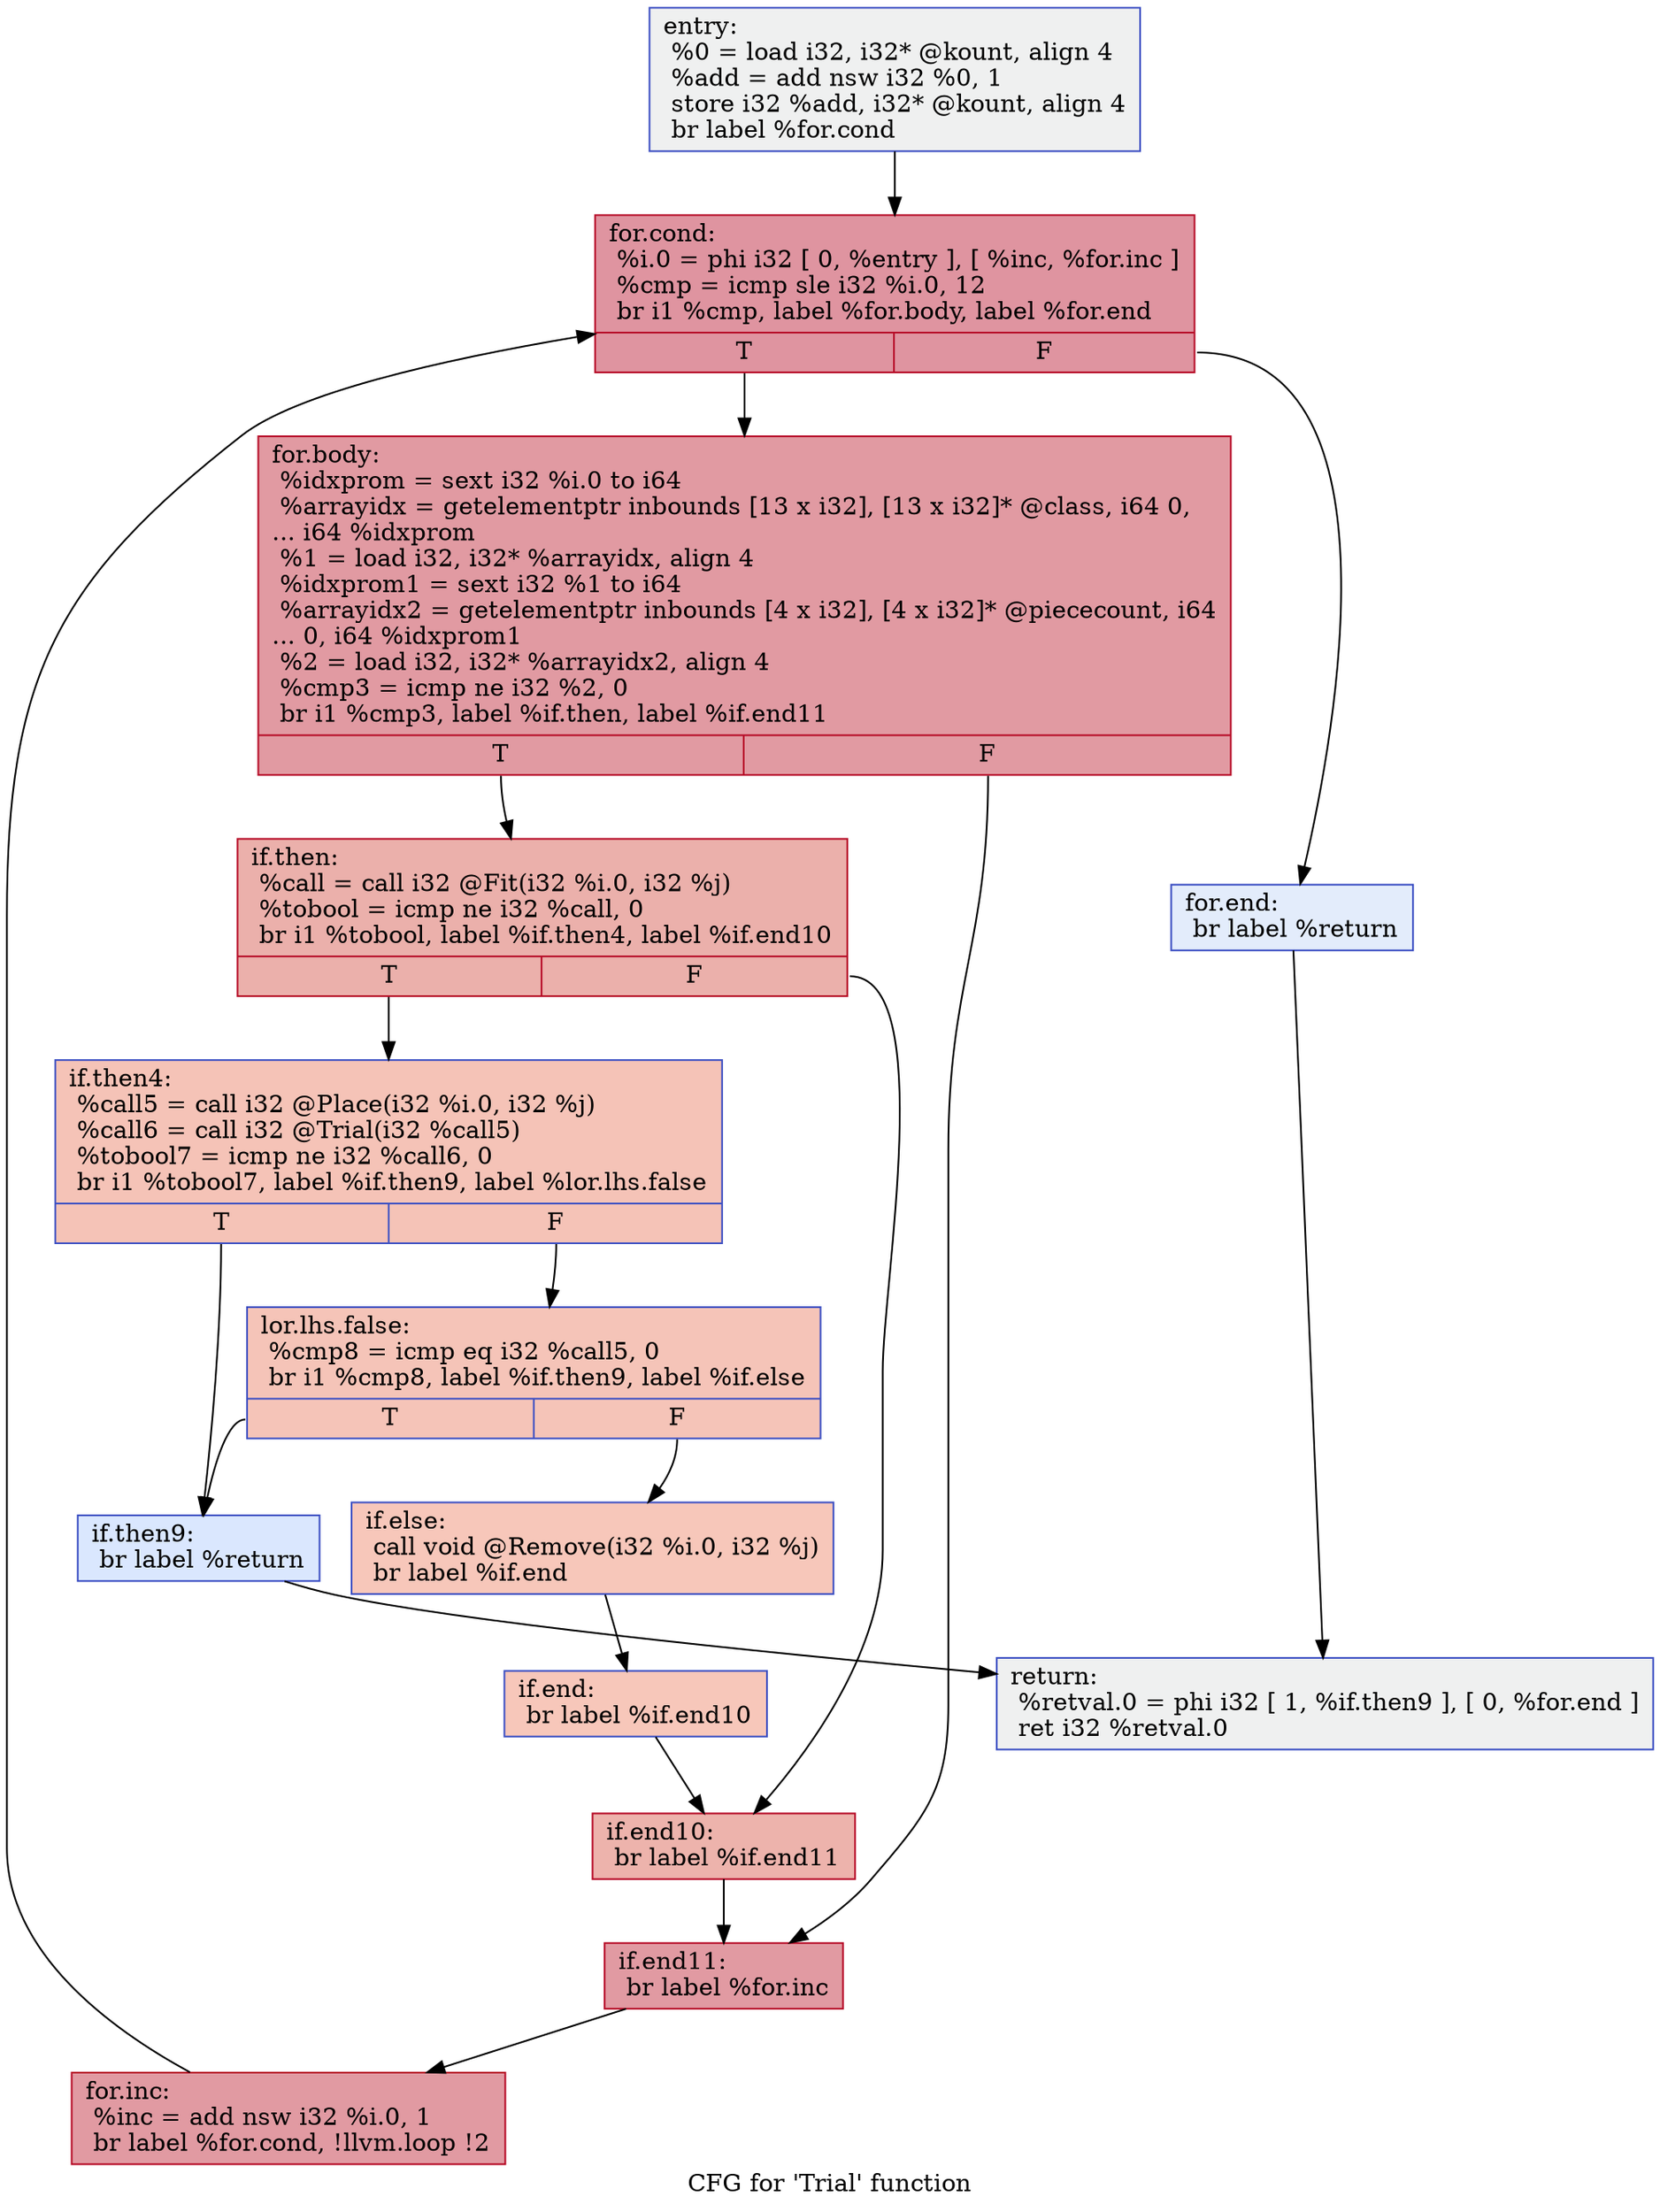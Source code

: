 digraph "CFG for 'Trial' function" {
	label="CFG for 'Trial' function";

	Node0x5654d0fc6b60 [shape=record,color="#3d50c3ff", style=filled, fillcolor="#dbdcde70",label="{entry:\l  %0 = load i32, i32* @kount, align 4\l  %add = add nsw i32 %0, 1\l  store i32 %add, i32* @kount, align 4\l  br label %for.cond\l}"];
	Node0x5654d0fc6b60 -> Node0x5654d0fc7640;
	Node0x5654d0fc7640 [shape=record,color="#b70d28ff", style=filled, fillcolor="#b70d2870",label="{for.cond:                                         \l  %i.0 = phi i32 [ 0, %entry ], [ %inc, %for.inc ]\l  %cmp = icmp sle i32 %i.0, 12\l  br i1 %cmp, label %for.body, label %for.end\l|{<s0>T|<s1>F}}"];
	Node0x5654d0fc7640:s0 -> Node0x5654d0fc7690;
	Node0x5654d0fc7640:s1 -> Node0x5654d0fc79b0;
	Node0x5654d0fc7690 [shape=record,color="#b70d28ff", style=filled, fillcolor="#bb1b2c70",label="{for.body:                                         \l  %idxprom = sext i32 %i.0 to i64\l  %arrayidx = getelementptr inbounds [13 x i32], [13 x i32]* @class, i64 0,\l... i64 %idxprom\l  %1 = load i32, i32* %arrayidx, align 4\l  %idxprom1 = sext i32 %1 to i64\l  %arrayidx2 = getelementptr inbounds [4 x i32], [4 x i32]* @piececount, i64\l... 0, i64 %idxprom1\l  %2 = load i32, i32* %arrayidx2, align 4\l  %cmp3 = icmp ne i32 %2, 0\l  br i1 %cmp3, label %if.then, label %if.end11\l|{<s0>T|<s1>F}}"];
	Node0x5654d0fc7690:s0 -> Node0x5654d0fc76e0;
	Node0x5654d0fc7690:s1 -> Node0x5654d0fc7910;
	Node0x5654d0fc76e0 [shape=record,color="#b70d28ff", style=filled, fillcolor="#d24b4070",label="{if.then:                                          \l  %call = call i32 @Fit(i32 %i.0, i32 %j)\l  %tobool = icmp ne i32 %call, 0\l  br i1 %tobool, label %if.then4, label %if.end10\l|{<s0>T|<s1>F}}"];
	Node0x5654d0fc76e0:s0 -> Node0x5654d0fc7730;
	Node0x5654d0fc76e0:s1 -> Node0x5654d0fc78c0;
	Node0x5654d0fc7730 [shape=record,color="#3d50c3ff", style=filled, fillcolor="#e8765c70",label="{if.then4:                                         \l  %call5 = call i32 @Place(i32 %i.0, i32 %j)\l  %call6 = call i32 @Trial(i32 %call5)\l  %tobool7 = icmp ne i32 %call6, 0\l  br i1 %tobool7, label %if.then9, label %lor.lhs.false\l|{<s0>T|<s1>F}}"];
	Node0x5654d0fc7730:s0 -> Node0x5654d0fc77d0;
	Node0x5654d0fc7730:s1 -> Node0x5654d0fc7780;
	Node0x5654d0fc7780 [shape=record,color="#3d50c3ff", style=filled, fillcolor="#e97a5f70",label="{lor.lhs.false:                                    \l  %cmp8 = icmp eq i32 %call5, 0\l  br i1 %cmp8, label %if.then9, label %if.else\l|{<s0>T|<s1>F}}"];
	Node0x5654d0fc7780:s0 -> Node0x5654d0fc77d0;
	Node0x5654d0fc7780:s1 -> Node0x5654d0fc7820;
	Node0x5654d0fc77d0 [shape=record,color="#3d50c3ff", style=filled, fillcolor="#abc8fd70",label="{if.then9:                                         \l  br label %return\l}"];
	Node0x5654d0fc77d0 -> Node0x5654d0fc7a00;
	Node0x5654d0fc7820 [shape=record,color="#3d50c3ff", style=filled, fillcolor="#ec7f6370",label="{if.else:                                          \l  call void @Remove(i32 %i.0, i32 %j)\l  br label %if.end\l}"];
	Node0x5654d0fc7820 -> Node0x5654d0fc7870;
	Node0x5654d0fc7870 [shape=record,color="#3d50c3ff", style=filled, fillcolor="#ec7f6370",label="{if.end:                                           \l  br label %if.end10\l}"];
	Node0x5654d0fc7870 -> Node0x5654d0fc78c0;
	Node0x5654d0fc78c0 [shape=record,color="#b70d28ff", style=filled, fillcolor="#d6524470",label="{if.end10:                                         \l  br label %if.end11\l}"];
	Node0x5654d0fc78c0 -> Node0x5654d0fc7910;
	Node0x5654d0fc7910 [shape=record,color="#b70d28ff", style=filled, fillcolor="#bb1b2c70",label="{if.end11:                                         \l  br label %for.inc\l}"];
	Node0x5654d0fc7910 -> Node0x5654d0fc7960;
	Node0x5654d0fc7960 [shape=record,color="#b70d28ff", style=filled, fillcolor="#bb1b2c70",label="{for.inc:                                          \l  %inc = add nsw i32 %i.0, 1\l  br label %for.cond, !llvm.loop !2\l}"];
	Node0x5654d0fc7960 -> Node0x5654d0fc7640;
	Node0x5654d0fc79b0 [shape=record,color="#3d50c3ff", style=filled, fillcolor="#bfd3f670",label="{for.end:                                          \l  br label %return\l}"];
	Node0x5654d0fc79b0 -> Node0x5654d0fc7a00;
	Node0x5654d0fc7a00 [shape=record,color="#3d50c3ff", style=filled, fillcolor="#dbdcde70",label="{return:                                           \l  %retval.0 = phi i32 [ 1, %if.then9 ], [ 0, %for.end ]\l  ret i32 %retval.0\l}"];
}
